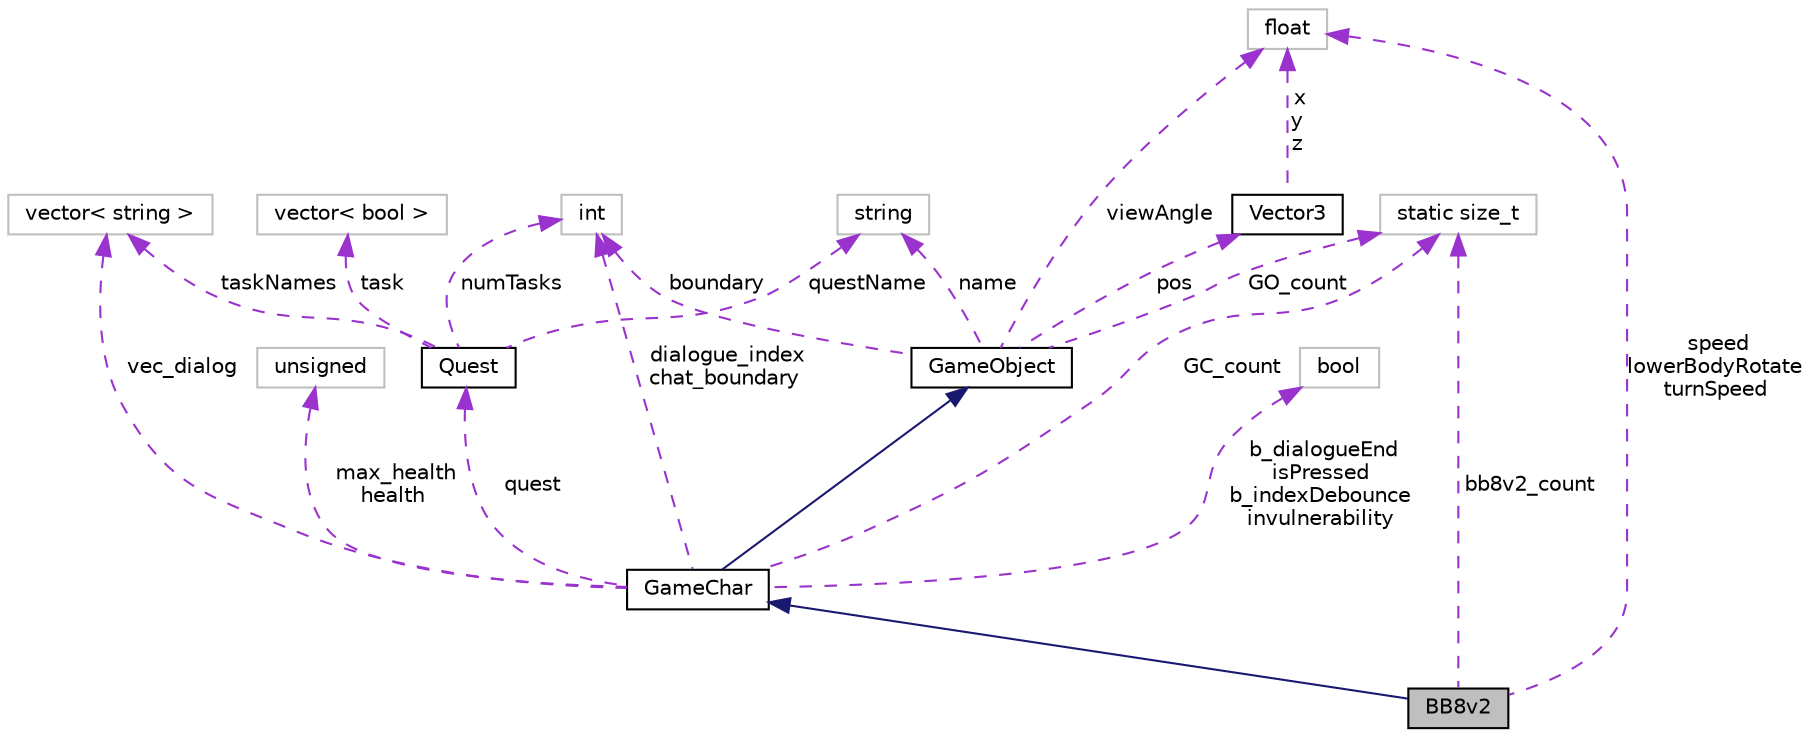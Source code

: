 digraph "BB8v2"
{
  bgcolor="transparent";
  edge [fontname="Helvetica",fontsize="10",labelfontname="Helvetica",labelfontsize="10"];
  node [fontname="Helvetica",fontsize="10",shape=record];
  Node1 [label="BB8v2",height=0.2,width=0.4,color="black", fillcolor="grey75", style="filled", fontcolor="black"];
  Node2 -> Node1 [dir="back",color="midnightblue",fontsize="10",style="solid",fontname="Helvetica"];
  Node2 [label="GameChar",height=0.2,width=0.4,color="black",URL="$classGameChar.html",tooltip="Class for GameChar (Inheriting from GameObject) /*. "];
  Node3 -> Node2 [dir="back",color="midnightblue",fontsize="10",style="solid",fontname="Helvetica"];
  Node3 [label="GameObject",height=0.2,width=0.4,color="black",URL="$classGameObject.html",tooltip="Class for GameObject /*. "];
  Node4 -> Node3 [dir="back",color="darkorchid3",fontsize="10",style="dashed",label=" viewAngle" ,fontname="Helvetica"];
  Node4 [label="float",height=0.2,width=0.4,color="grey75"];
  Node5 -> Node3 [dir="back",color="darkorchid3",fontsize="10",style="dashed",label=" pos" ,fontname="Helvetica"];
  Node5 [label="Vector3",height=0.2,width=0.4,color="black",URL="$structVector3.html",tooltip="Defines a 3D vector and its methods. "];
  Node4 -> Node5 [dir="back",color="darkorchid3",fontsize="10",style="dashed",label=" x\ny\nz" ,fontname="Helvetica"];
  Node6 -> Node3 [dir="back",color="darkorchid3",fontsize="10",style="dashed",label=" boundary" ,fontname="Helvetica"];
  Node6 [label="int",height=0.2,width=0.4,color="grey75"];
  Node7 -> Node3 [dir="back",color="darkorchid3",fontsize="10",style="dashed",label=" name" ,fontname="Helvetica"];
  Node7 [label="string",height=0.2,width=0.4,color="grey75"];
  Node8 -> Node3 [dir="back",color="darkorchid3",fontsize="10",style="dashed",label=" GO_count" ,fontname="Helvetica"];
  Node8 [label="static size_t",height=0.2,width=0.4,color="grey75"];
  Node6 -> Node2 [dir="back",color="darkorchid3",fontsize="10",style="dashed",label=" dialogue_index\nchat_boundary" ,fontname="Helvetica"];
  Node9 -> Node2 [dir="back",color="darkorchid3",fontsize="10",style="dashed",label=" vec_dialog" ,fontname="Helvetica"];
  Node9 [label="vector\< string \>",height=0.2,width=0.4,color="grey75"];
  Node10 -> Node2 [dir="back",color="darkorchid3",fontsize="10",style="dashed",label=" b_dialogueEnd\nisPressed\nb_indexDebounce\ninvulnerability" ,fontname="Helvetica"];
  Node10 [label="bool",height=0.2,width=0.4,color="grey75"];
  Node11 -> Node2 [dir="back",color="darkorchid3",fontsize="10",style="dashed",label=" max_health\nhealth" ,fontname="Helvetica"];
  Node11 [label="unsigned",height=0.2,width=0.4,color="grey75"];
  Node8 -> Node2 [dir="back",color="darkorchid3",fontsize="10",style="dashed",label=" GC_count" ,fontname="Helvetica"];
  Node12 -> Node2 [dir="back",color="darkorchid3",fontsize="10",style="dashed",label=" quest" ,fontname="Helvetica"];
  Node12 [label="Quest",height=0.2,width=0.4,color="black",URL="$classQuest.html",tooltip="Class for Quests /*. "];
  Node6 -> Node12 [dir="back",color="darkorchid3",fontsize="10",style="dashed",label=" numTasks" ,fontname="Helvetica"];
  Node7 -> Node12 [dir="back",color="darkorchid3",fontsize="10",style="dashed",label=" questName" ,fontname="Helvetica"];
  Node9 -> Node12 [dir="back",color="darkorchid3",fontsize="10",style="dashed",label=" taskNames" ,fontname="Helvetica"];
  Node13 -> Node12 [dir="back",color="darkorchid3",fontsize="10",style="dashed",label=" task" ,fontname="Helvetica"];
  Node13 [label="vector\< bool \>",height=0.2,width=0.4,color="grey75"];
  Node4 -> Node1 [dir="back",color="darkorchid3",fontsize="10",style="dashed",label=" speed\nlowerBodyRotate\nturnSpeed" ,fontname="Helvetica"];
  Node8 -> Node1 [dir="back",color="darkorchid3",fontsize="10",style="dashed",label=" bb8v2_count" ,fontname="Helvetica"];
}
